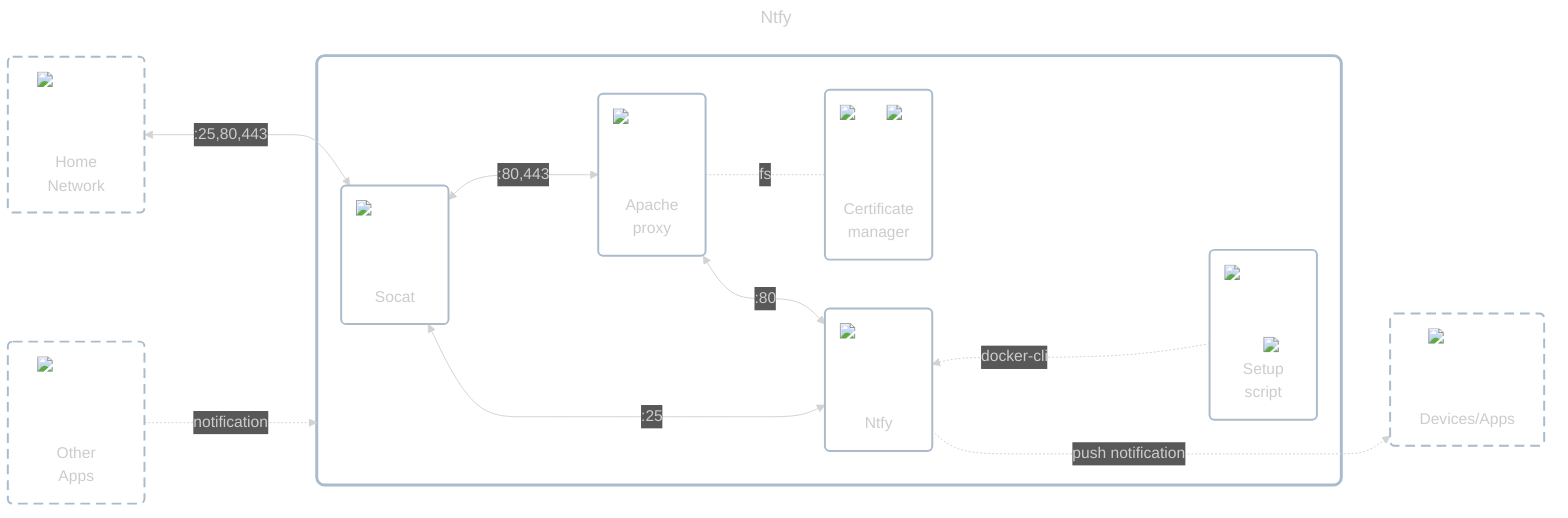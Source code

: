 ---
title: Ntfy
config:
  theme: dark
---

flowchart LR
    classDef cluster fill:#ffffff00,stroke:#aabbccff,stroke-width:3px,rx:8px,ry:8px;
    classDef node fill:#ffffff00,stroke:#aabbccff,stroke-width:2px,rx:5px,ry:5px;
    classDef dashed_border stroke-dasharray:10 6;

    home_network["<div style='position:relative;width:80px;height:80px;margin:0 auto;margin-bottom:0.1em'><img src='../../../../icons/network.png' style='min-width:80px;max-width:80px' /></div>Home<br/>Network"]
    class home_network dashed_border
    other_apps["<div style='position:relative;width:80px;height:80px;margin:0 auto;margin-bottom:0.5em'><img src='../../../../icons/apps.png' style='min-width:80px;max-width:80px' /></div>Other<br/>Apps"]
    class other_apps dashed_border

    subgraph app_wrapper[" "]
        transport_proxy("<div style='position:relative;width:80px;height:80px;margin:0 auto;margin-bottom:0.5em'><img src='../../../../icons/ingress.png' style='min-width:80px;max-width:80px' /></div>Socat")
        http_proxy("<div style='position:relative;width:80px;height:80px;margin:0 auto;margin-bottom:0.5em'><img src='../../../../icons/apache.png' style='min-width:80px;max-width:80px' /></div>Apache<br/>proxy")
        certificate_manager("<div style='position:relative;width:80px;height:80px;margin:0 auto;margin-bottom:1em'><img src='../../../../icons/cronjob.png' style='min-width:32px;max-width:32px;position:absolute;top:0;right:0' /><img src='../../../../icons/lets-encrypt.png' style='min-width:80px;max-width:80px' /></div>Certificate<br/>manager")
        ntfy("<div style='position:relative;width:80px;height:80px;margin:0 auto;margin-bottom:0.75em'><img src='../../../../icons/ntfy.png' style='min-width:80px;max-width:80px' /></div>Ntfy")
        ntfy_setup("<div style='position:relative;width:80px;height:80px;margin:0 auto;margin-bottom:1em'><img src='../../../../icons/ntfy.png' style='min-width:80px;max-width:80px' /><img src='../../../../icons/bash.png' style='min-width:40px;max-width:40px;position:absolute;bottom:-10px;right:0' /></div>Setup<br/>script")

        transport_proxy <--->|:80,443| http_proxy <--->|:80| ntfy
        transport_proxy <--->|:25| ntfy
        ntfy ~~~ ntfy_setup -..->|docker-cli| ntfy
        http_proxy -..-|fs| certificate_manager
    end

    personal_devices["<div style='position:relative;width:80px;height:80px;margin:0 auto;margin-bottom:0.1em'><img src='../../../../icons/personal-devices.png' style='min-width:80px;max-width:80px' /></div>Devices/Apps"]
    class personal_devices dashed_border

    other_apps -..->|notification| app_wrapper
    home_network <--->|:25,80,443| transport_proxy
    ntfy_setup ~~~ personal_devices
    ntfy -..->|push notification| personal_devices